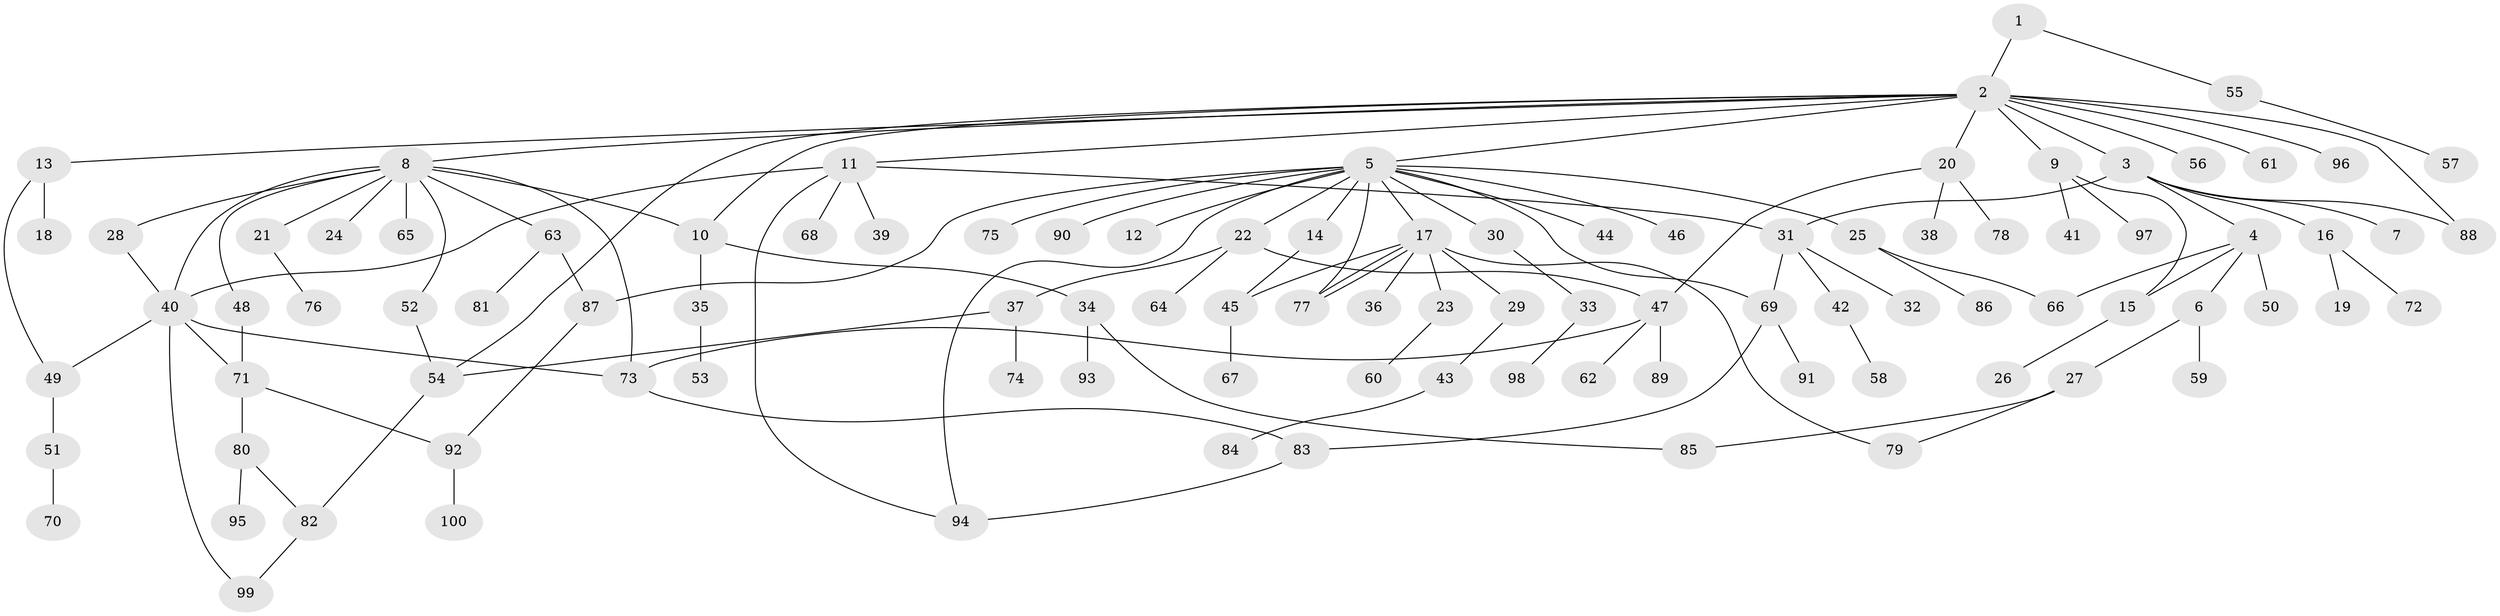 // Generated by graph-tools (version 1.1) at 2025/11/02/21/25 10:11:09]
// undirected, 100 vertices, 126 edges
graph export_dot {
graph [start="1"]
  node [color=gray90,style=filled];
  1;
  2;
  3;
  4;
  5;
  6;
  7;
  8;
  9;
  10;
  11;
  12;
  13;
  14;
  15;
  16;
  17;
  18;
  19;
  20;
  21;
  22;
  23;
  24;
  25;
  26;
  27;
  28;
  29;
  30;
  31;
  32;
  33;
  34;
  35;
  36;
  37;
  38;
  39;
  40;
  41;
  42;
  43;
  44;
  45;
  46;
  47;
  48;
  49;
  50;
  51;
  52;
  53;
  54;
  55;
  56;
  57;
  58;
  59;
  60;
  61;
  62;
  63;
  64;
  65;
  66;
  67;
  68;
  69;
  70;
  71;
  72;
  73;
  74;
  75;
  76;
  77;
  78;
  79;
  80;
  81;
  82;
  83;
  84;
  85;
  86;
  87;
  88;
  89;
  90;
  91;
  92;
  93;
  94;
  95;
  96;
  97;
  98;
  99;
  100;
  1 -- 2;
  1 -- 55;
  2 -- 3;
  2 -- 5;
  2 -- 8;
  2 -- 9;
  2 -- 10;
  2 -- 11;
  2 -- 13;
  2 -- 20;
  2 -- 54;
  2 -- 56;
  2 -- 61;
  2 -- 88;
  2 -- 96;
  3 -- 4;
  3 -- 7;
  3 -- 16;
  3 -- 31;
  3 -- 88;
  4 -- 6;
  4 -- 15;
  4 -- 50;
  4 -- 66;
  5 -- 12;
  5 -- 14;
  5 -- 17;
  5 -- 22;
  5 -- 25;
  5 -- 30;
  5 -- 44;
  5 -- 46;
  5 -- 69;
  5 -- 75;
  5 -- 77;
  5 -- 87;
  5 -- 90;
  5 -- 94;
  6 -- 27;
  6 -- 59;
  8 -- 10;
  8 -- 21;
  8 -- 24;
  8 -- 28;
  8 -- 40;
  8 -- 48;
  8 -- 52;
  8 -- 63;
  8 -- 65;
  8 -- 73;
  9 -- 15;
  9 -- 41;
  9 -- 97;
  10 -- 34;
  10 -- 35;
  11 -- 31;
  11 -- 39;
  11 -- 40;
  11 -- 68;
  11 -- 94;
  13 -- 18;
  13 -- 49;
  14 -- 45;
  15 -- 26;
  16 -- 19;
  16 -- 72;
  17 -- 23;
  17 -- 29;
  17 -- 36;
  17 -- 45;
  17 -- 77;
  17 -- 77;
  17 -- 79;
  20 -- 38;
  20 -- 47;
  20 -- 78;
  21 -- 76;
  22 -- 37;
  22 -- 47;
  22 -- 64;
  23 -- 60;
  25 -- 66;
  25 -- 86;
  27 -- 79;
  27 -- 85;
  28 -- 40;
  29 -- 43;
  30 -- 33;
  31 -- 32;
  31 -- 42;
  31 -- 69;
  33 -- 98;
  34 -- 85;
  34 -- 93;
  35 -- 53;
  37 -- 54;
  37 -- 74;
  40 -- 49;
  40 -- 71;
  40 -- 73;
  40 -- 99;
  42 -- 58;
  43 -- 84;
  45 -- 67;
  47 -- 62;
  47 -- 73;
  47 -- 89;
  48 -- 71;
  49 -- 51;
  51 -- 70;
  52 -- 54;
  54 -- 82;
  55 -- 57;
  63 -- 81;
  63 -- 87;
  69 -- 83;
  69 -- 91;
  71 -- 80;
  71 -- 92;
  73 -- 83;
  80 -- 82;
  80 -- 95;
  82 -- 99;
  83 -- 94;
  87 -- 92;
  92 -- 100;
}
